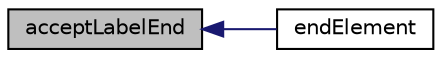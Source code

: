 digraph "acceptLabelEnd"
{
  edge [fontname="Helvetica",fontsize="10",labelfontname="Helvetica",labelfontsize="10"];
  node [fontname="Helvetica",fontsize="10",shape=record];
  rankdir="LR";
  Node1 [label="acceptLabelEnd",height=0.2,width=0.4,color="black", fillcolor="grey75", style="filled" fontcolor="black"];
  Node1 -> Node2 [dir="back",color="midnightblue",fontsize="10",style="solid",fontname="Helvetica"];
  Node2 [label="endElement",height=0.2,width=0.4,color="black", fillcolor="white", style="filled",URL="$class_simple_php_page_builder.html#a244bb4b318beb77a7e2eb1c79d0f62e1"];
}
